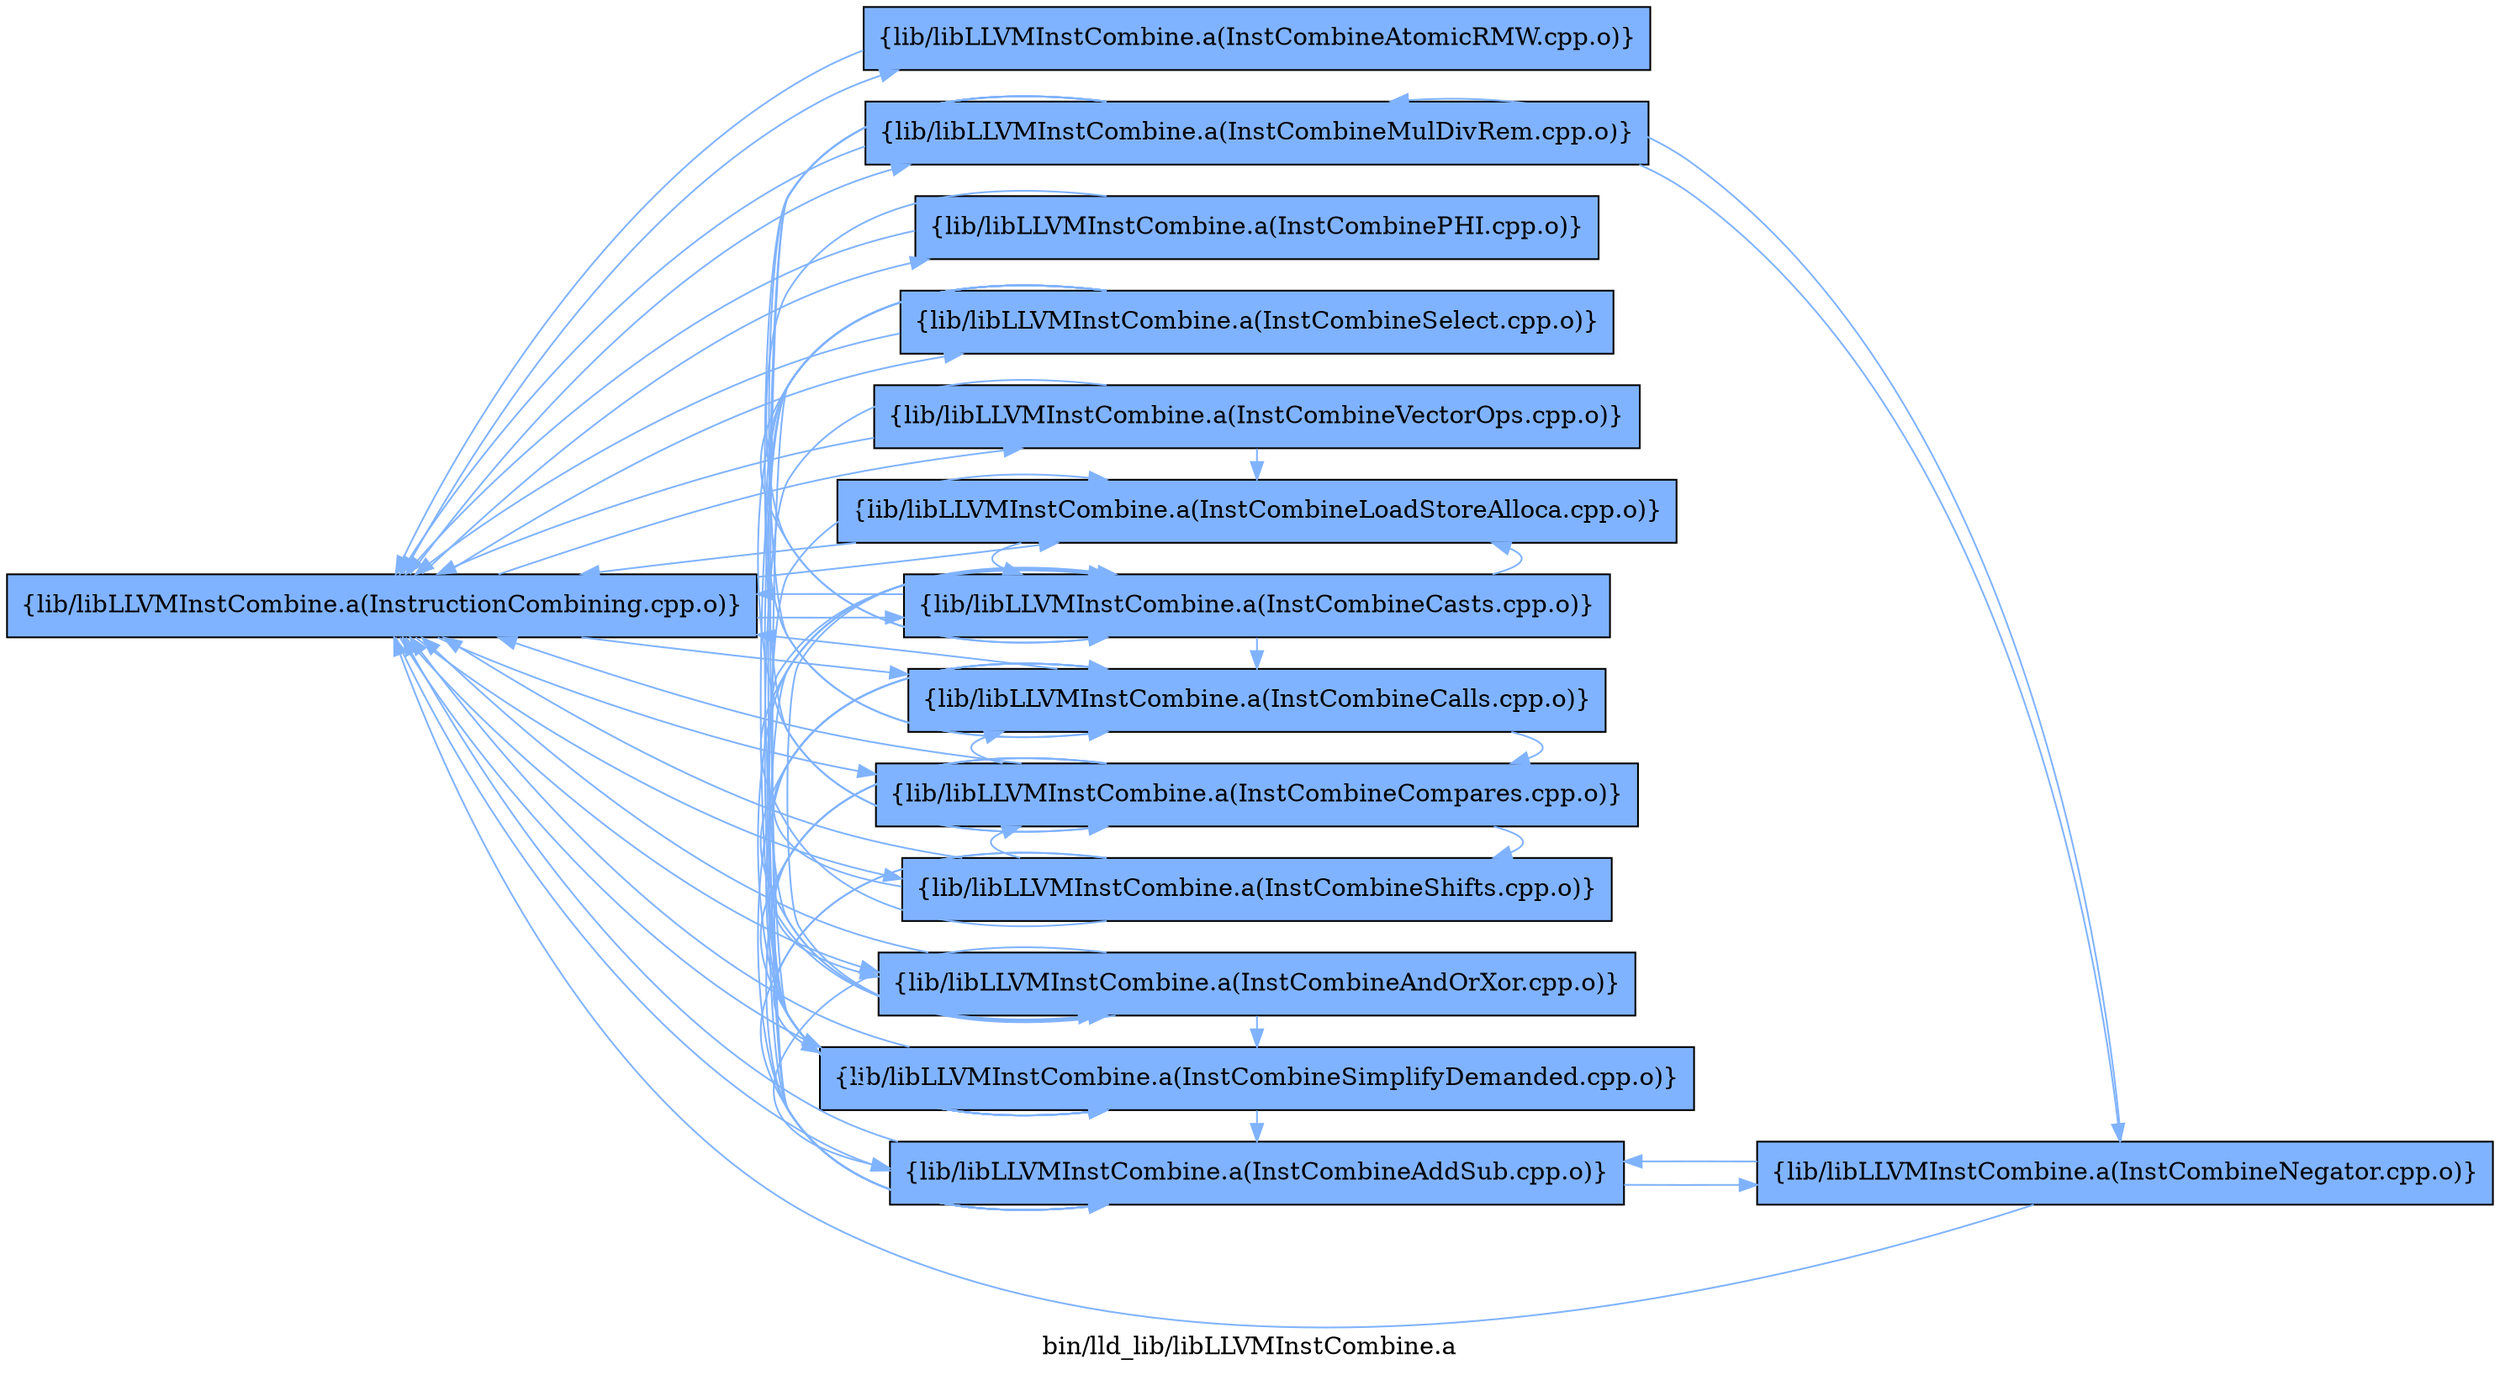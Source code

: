 digraph "bin/lld_lib/libLLVMInstCombine.a" {
	label="bin/lld_lib/libLLVMInstCombine.a";
	rankdir=LR;
	{ rank=same; Node0x561a2e693288;  }
	{ rank=same; Node0x561a2e6929c8; Node0x561a2e68f958; Node0x561a2e689a58; Node0x561a2e689f58; Node0x561a2e68c168; Node0x561a2e68ad68; Node0x561a2e679158; Node0x561a2e678f28; Node0x561a2e67a738; Node0x561a2e679ab8; Node0x561a2e679608; Node0x561a2e67bb38; Node0x561a2e6973d8;  }

	Node0x561a2e693288 [shape=record,shape=box,group=1,style=filled,fillcolor="0.600000 0.5 1",label="{lib/libLLVMInstCombine.a(InstructionCombining.cpp.o)}"];
	Node0x561a2e693288 -> Node0x561a2e6929c8[color="0.600000 0.5 1"];
	Node0x561a2e693288 -> Node0x561a2e68f958[color="0.600000 0.5 1"];
	Node0x561a2e693288 -> Node0x561a2e689a58[color="0.600000 0.5 1"];
	Node0x561a2e693288 -> Node0x561a2e689f58[color="0.600000 0.5 1"];
	Node0x561a2e693288 -> Node0x561a2e68c168[color="0.600000 0.5 1"];
	Node0x561a2e693288 -> Node0x561a2e68ad68[color="0.600000 0.5 1"];
	Node0x561a2e693288 -> Node0x561a2e679158[color="0.600000 0.5 1"];
	Node0x561a2e693288 -> Node0x561a2e678f28[color="0.600000 0.5 1"];
	Node0x561a2e693288 -> Node0x561a2e67a738[color="0.600000 0.5 1"];
	Node0x561a2e693288 -> Node0x561a2e679ab8[color="0.600000 0.5 1"];
	Node0x561a2e693288 -> Node0x561a2e679608[color="0.600000 0.5 1"];
	Node0x561a2e693288 -> Node0x561a2e67bb38[color="0.600000 0.5 1"];
	Node0x561a2e693288 -> Node0x561a2e6973d8[color="0.600000 0.5 1"];
	Node0x561a2e6929c8 [shape=record,shape=box,group=1,style=filled,fillcolor="0.600000 0.5 1",label="{lib/libLLVMInstCombine.a(InstCombineAddSub.cpp.o)}"];
	Node0x561a2e6929c8 -> Node0x561a2e693288[color="0.600000 0.5 1"];
	Node0x561a2e6929c8 -> Node0x561a2e6781b8[color="0.600000 0.5 1"];
	Node0x561a2e68f958 [shape=record,shape=box,group=1,style=filled,fillcolor="0.600000 0.5 1",label="{lib/libLLVMInstCombine.a(InstCombineAtomicRMW.cpp.o)}"];
	Node0x561a2e68f958 -> Node0x561a2e693288[color="0.600000 0.5 1"];
	Node0x561a2e689a58 [shape=record,shape=box,group=1,style=filled,fillcolor="0.600000 0.5 1",label="{lib/libLLVMInstCombine.a(InstCombineAndOrXor.cpp.o)}"];
	Node0x561a2e689a58 -> Node0x561a2e693288[color="0.600000 0.5 1"];
	Node0x561a2e689a58 -> Node0x561a2e6929c8[color="0.600000 0.5 1"];
	Node0x561a2e689a58 -> Node0x561a2e68c168[color="0.600000 0.5 1"];
	Node0x561a2e689a58 -> Node0x561a2e67bb38[color="0.600000 0.5 1"];
	Node0x561a2e689f58 [shape=record,shape=box,group=1,style=filled,fillcolor="0.600000 0.5 1",label="{lib/libLLVMInstCombine.a(InstCombineCalls.cpp.o)}"];
	Node0x561a2e689f58 -> Node0x561a2e693288[color="0.600000 0.5 1"];
	Node0x561a2e689f58 -> Node0x561a2e6929c8[color="0.600000 0.5 1"];
	Node0x561a2e689f58 -> Node0x561a2e689a58[color="0.600000 0.5 1"];
	Node0x561a2e689f58 -> Node0x561a2e68ad68[color="0.600000 0.5 1"];
	Node0x561a2e689f58 -> Node0x561a2e67bb38[color="0.600000 0.5 1"];
	Node0x561a2e68c168 [shape=record,shape=box,group=1,style=filled,fillcolor="0.600000 0.5 1",label="{lib/libLLVMInstCombine.a(InstCombineCasts.cpp.o)}"];
	Node0x561a2e68c168 -> Node0x561a2e693288[color="0.600000 0.5 1"];
	Node0x561a2e68c168 -> Node0x561a2e6929c8[color="0.600000 0.5 1"];
	Node0x561a2e68c168 -> Node0x561a2e689a58[color="0.600000 0.5 1"];
	Node0x561a2e68c168 -> Node0x561a2e689f58[color="0.600000 0.5 1"];
	Node0x561a2e68c168 -> Node0x561a2e679158[color="0.600000 0.5 1"];
	Node0x561a2e68c168 -> Node0x561a2e67bb38[color="0.600000 0.5 1"];
	Node0x561a2e68ad68 [shape=record,shape=box,group=1,style=filled,fillcolor="0.600000 0.5 1",label="{lib/libLLVMInstCombine.a(InstCombineCompares.cpp.o)}"];
	Node0x561a2e68ad68 -> Node0x561a2e693288[color="0.600000 0.5 1"];
	Node0x561a2e68ad68 -> Node0x561a2e6929c8[color="0.600000 0.5 1"];
	Node0x561a2e68ad68 -> Node0x561a2e689a58[color="0.600000 0.5 1"];
	Node0x561a2e68ad68 -> Node0x561a2e689f58[color="0.600000 0.5 1"];
	Node0x561a2e68ad68 -> Node0x561a2e679608[color="0.600000 0.5 1"];
	Node0x561a2e68ad68 -> Node0x561a2e67bb38[color="0.600000 0.5 1"];
	Node0x561a2e679158 [shape=record,shape=box,group=1,style=filled,fillcolor="0.600000 0.5 1",label="{lib/libLLVMInstCombine.a(InstCombineLoadStoreAlloca.cpp.o)}"];
	Node0x561a2e679158 -> Node0x561a2e693288[color="0.600000 0.5 1"];
	Node0x561a2e679158 -> Node0x561a2e68c168[color="0.600000 0.5 1"];
	Node0x561a2e678f28 [shape=record,shape=box,group=1,style=filled,fillcolor="0.600000 0.5 1",label="{lib/libLLVMInstCombine.a(InstCombineMulDivRem.cpp.o)}"];
	Node0x561a2e678f28 -> Node0x561a2e693288[color="0.600000 0.5 1"];
	Node0x561a2e678f28 -> Node0x561a2e6929c8[color="0.600000 0.5 1"];
	Node0x561a2e678f28 -> Node0x561a2e689f58[color="0.600000 0.5 1"];
	Node0x561a2e678f28 -> Node0x561a2e68ad68[color="0.600000 0.5 1"];
	Node0x561a2e678f28 -> Node0x561a2e6781b8[color="0.600000 0.5 1"];
	Node0x561a2e678f28 -> Node0x561a2e67bb38[color="0.600000 0.5 1"];
	Node0x561a2e67a738 [shape=record,shape=box,group=1,style=filled,fillcolor="0.600000 0.5 1",label="{lib/libLLVMInstCombine.a(InstCombinePHI.cpp.o)}"];
	Node0x561a2e67a738 -> Node0x561a2e693288[color="0.600000 0.5 1"];
	Node0x561a2e67a738 -> Node0x561a2e68c168[color="0.600000 0.5 1"];
	Node0x561a2e679ab8 [shape=record,shape=box,group=1,style=filled,fillcolor="0.600000 0.5 1",label="{lib/libLLVMInstCombine.a(InstCombineSelect.cpp.o)}"];
	Node0x561a2e679ab8 -> Node0x561a2e693288[color="0.600000 0.5 1"];
	Node0x561a2e679ab8 -> Node0x561a2e6929c8[color="0.600000 0.5 1"];
	Node0x561a2e679ab8 -> Node0x561a2e689a58[color="0.600000 0.5 1"];
	Node0x561a2e679ab8 -> Node0x561a2e689f58[color="0.600000 0.5 1"];
	Node0x561a2e679ab8 -> Node0x561a2e68c168[color="0.600000 0.5 1"];
	Node0x561a2e679ab8 -> Node0x561a2e68ad68[color="0.600000 0.5 1"];
	Node0x561a2e679ab8 -> Node0x561a2e67bb38[color="0.600000 0.5 1"];
	Node0x561a2e679608 [shape=record,shape=box,group=1,style=filled,fillcolor="0.600000 0.5 1",label="{lib/libLLVMInstCombine.a(InstCombineShifts.cpp.o)}"];
	Node0x561a2e679608 -> Node0x561a2e693288[color="0.600000 0.5 1"];
	Node0x561a2e679608 -> Node0x561a2e6929c8[color="0.600000 0.5 1"];
	Node0x561a2e679608 -> Node0x561a2e689f58[color="0.600000 0.5 1"];
	Node0x561a2e679608 -> Node0x561a2e68c168[color="0.600000 0.5 1"];
	Node0x561a2e679608 -> Node0x561a2e68ad68[color="0.600000 0.5 1"];
	Node0x561a2e679608 -> Node0x561a2e67bb38[color="0.600000 0.5 1"];
	Node0x561a2e67bb38 [shape=record,shape=box,group=1,style=filled,fillcolor="0.600000 0.5 1",label="{lib/libLLVMInstCombine.a(InstCombineSimplifyDemanded.cpp.o)}"];
	Node0x561a2e67bb38 -> Node0x561a2e693288[color="0.600000 0.5 1"];
	Node0x561a2e67bb38 -> Node0x561a2e6929c8[color="0.600000 0.5 1"];
	Node0x561a2e67bb38 -> Node0x561a2e679158[color="0.600000 0.5 1"];
	Node0x561a2e6973d8 [shape=record,shape=box,group=1,style=filled,fillcolor="0.600000 0.5 1",label="{lib/libLLVMInstCombine.a(InstCombineVectorOps.cpp.o)}"];
	Node0x561a2e6973d8 -> Node0x561a2e693288[color="0.600000 0.5 1"];
	Node0x561a2e6973d8 -> Node0x561a2e679158[color="0.600000 0.5 1"];
	Node0x561a2e6973d8 -> Node0x561a2e67bb38[color="0.600000 0.5 1"];
	Node0x561a2e6781b8 [shape=record,shape=box,group=1,style=filled,fillcolor="0.600000 0.5 1",label="{lib/libLLVMInstCombine.a(InstCombineNegator.cpp.o)}"];
	Node0x561a2e6781b8 -> Node0x561a2e693288[color="0.600000 0.5 1"];
	Node0x561a2e6781b8 -> Node0x561a2e6929c8[color="0.600000 0.5 1"];
	Node0x561a2e6781b8 -> Node0x561a2e678f28[color="0.600000 0.5 1"];
}
